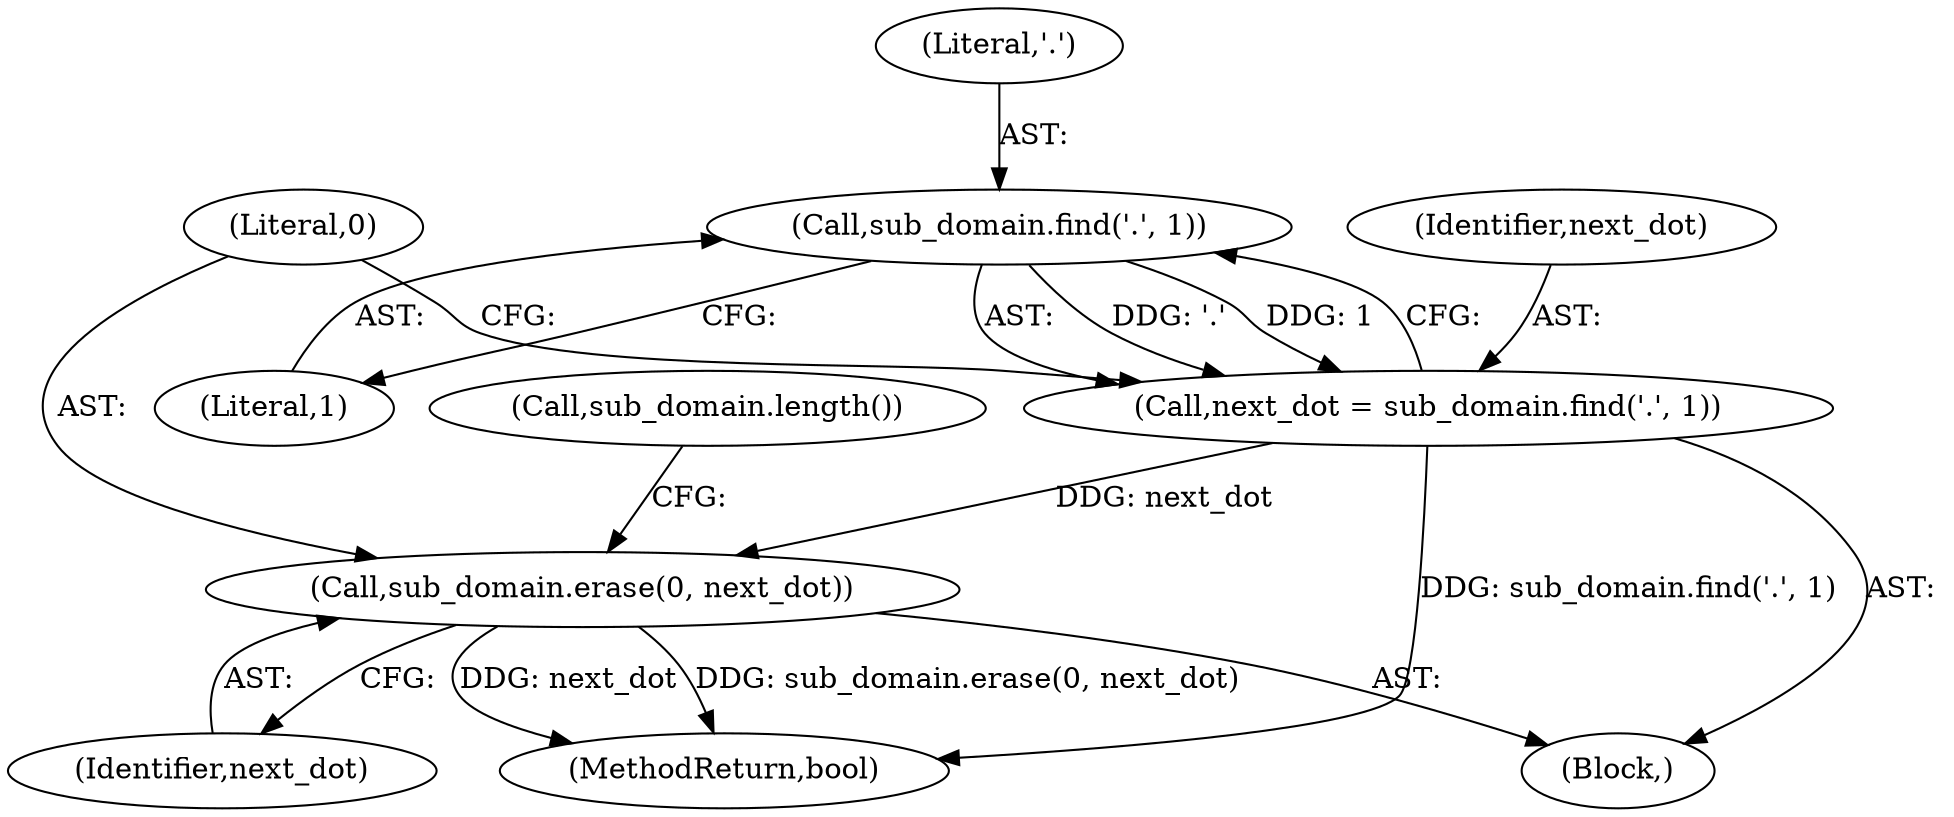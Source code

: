 digraph "0_Chrome_b7e899141194fa27d55a990e38ae8bdcc5183a90_9@API" {
"1000155" [label="(Call,sub_domain.find('.', 1))"];
"1000153" [label="(Call,next_dot = sub_domain.find('.', 1))"];
"1000158" [label="(Call,sub_domain.erase(0, next_dot))"];
"1000145" [label="(Block,)"];
"1000153" [label="(Call,next_dot = sub_domain.find('.', 1))"];
"1000157" [label="(Literal,1)"];
"1000163" [label="(MethodReturn,bool)"];
"1000159" [label="(Literal,0)"];
"1000155" [label="(Call,sub_domain.find('.', 1))"];
"1000160" [label="(Identifier,next_dot)"];
"1000156" [label="(Literal,'.')"];
"1000143" [label="(Call,sub_domain.length())"];
"1000154" [label="(Identifier,next_dot)"];
"1000158" [label="(Call,sub_domain.erase(0, next_dot))"];
"1000155" -> "1000153"  [label="AST: "];
"1000155" -> "1000157"  [label="CFG: "];
"1000156" -> "1000155"  [label="AST: "];
"1000157" -> "1000155"  [label="AST: "];
"1000153" -> "1000155"  [label="CFG: "];
"1000155" -> "1000153"  [label="DDG: '.'"];
"1000155" -> "1000153"  [label="DDG: 1"];
"1000153" -> "1000145"  [label="AST: "];
"1000154" -> "1000153"  [label="AST: "];
"1000159" -> "1000153"  [label="CFG: "];
"1000153" -> "1000163"  [label="DDG: sub_domain.find('.', 1)"];
"1000153" -> "1000158"  [label="DDG: next_dot"];
"1000158" -> "1000145"  [label="AST: "];
"1000158" -> "1000160"  [label="CFG: "];
"1000159" -> "1000158"  [label="AST: "];
"1000160" -> "1000158"  [label="AST: "];
"1000143" -> "1000158"  [label="CFG: "];
"1000158" -> "1000163"  [label="DDG: next_dot"];
"1000158" -> "1000163"  [label="DDG: sub_domain.erase(0, next_dot)"];
}
